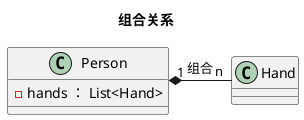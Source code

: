 @startuml
title 组合关系

class Person {
    - hands ： List<Hand>
}

class Hand

Person "1" *-right- "n" Hand : 组合

@enduml